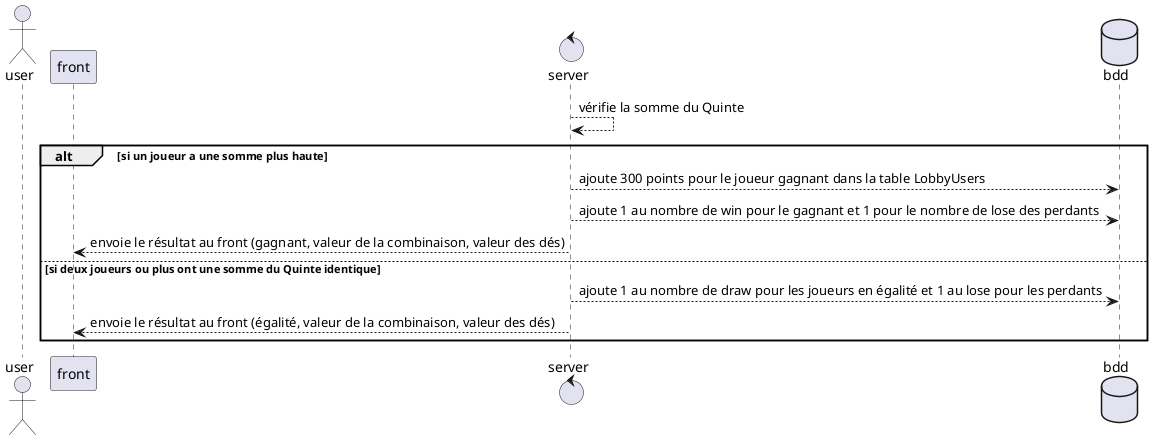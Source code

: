 @startuml Algorithme : Recherche Paire
actor user as user
participant front as front
control server as server
database bdd as bdd
server --> server : vérifie la somme du Quinte
    alt si un joueur a une somme plus haute
        server --> bdd : ajoute 300 points pour le joueur gagnant dans la table LobbyUsers
        server --> bdd : ajoute 1 au nombre de win pour le gagnant et 1 pour le nombre de lose des perdants
        server --> front : envoie le résultat au front (gagnant, valeur de la combinaison, valeur des dés)
    else si deux joueurs ou plus ont une somme du Quinte identique
        server --> bdd : ajoute 1 au nombre de draw pour les joueurs en égalité et 1 au lose pour les perdants
        server --> front : envoie le résultat au front (égalité, valeur de la combinaison, valeur des dés)
    end

@enduml